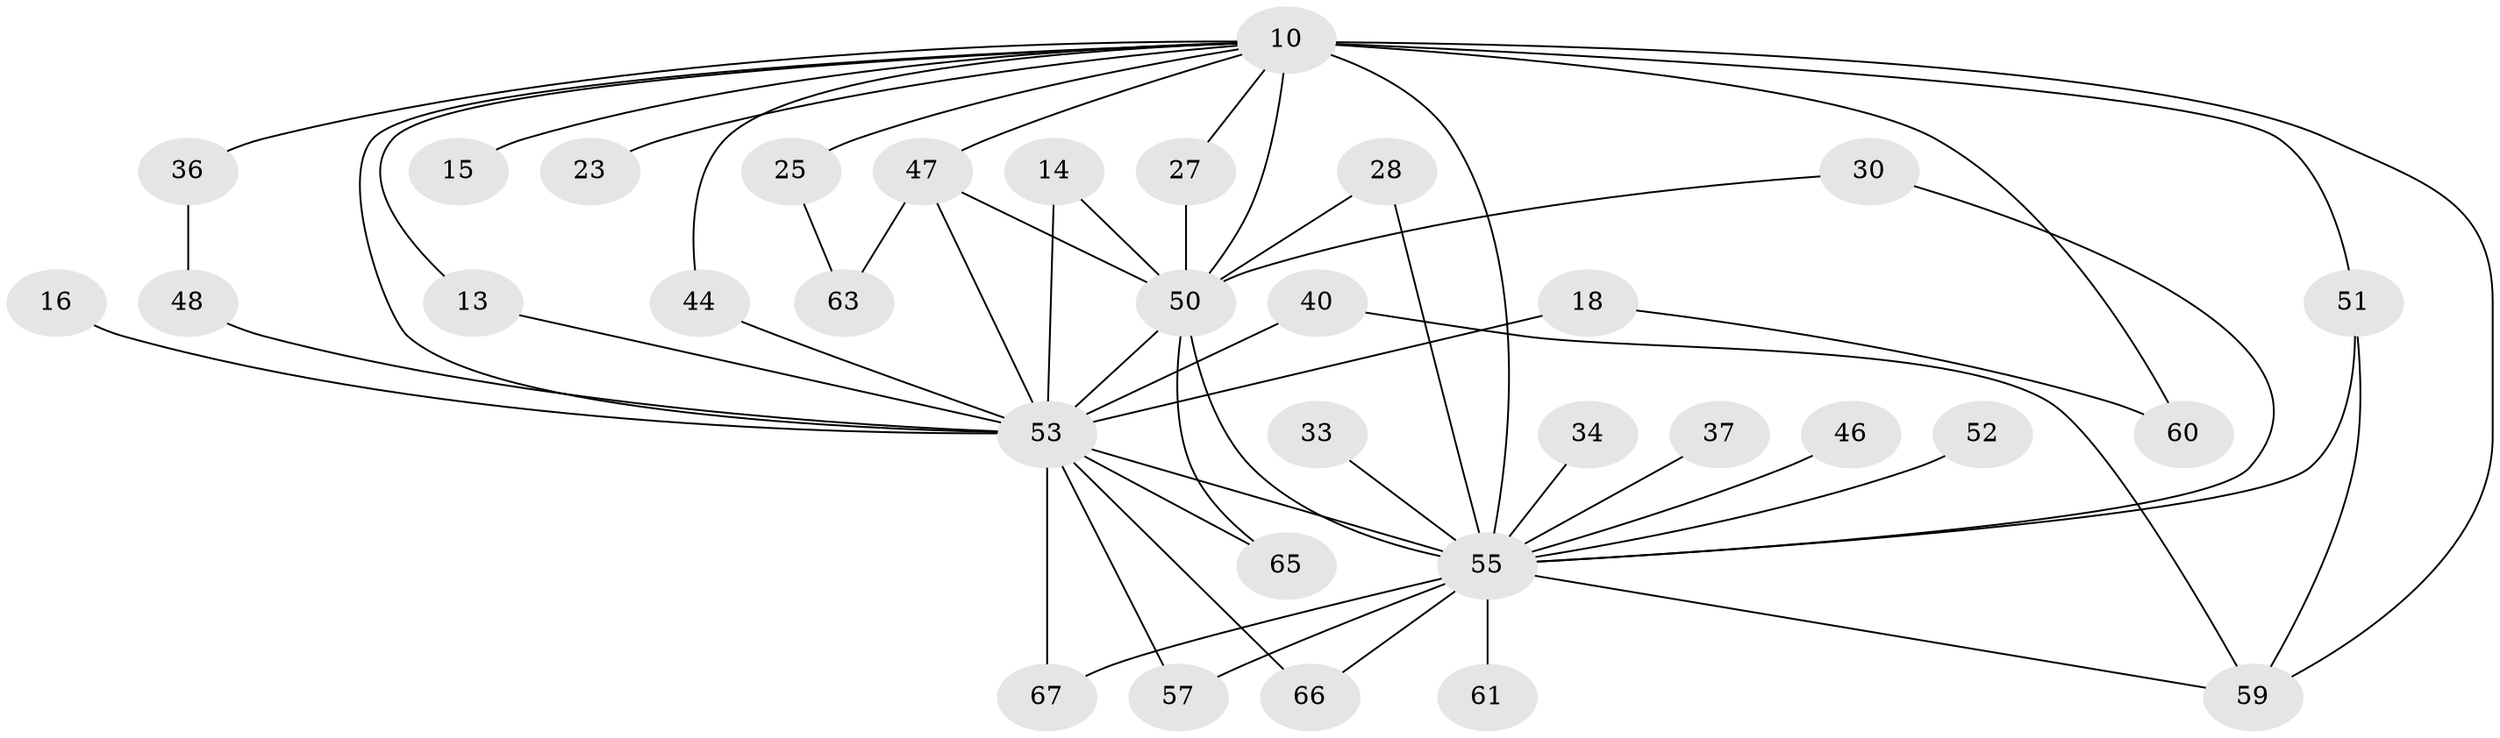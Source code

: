 // original degree distribution, {20: 0.014925373134328358, 21: 0.029850746268656716, 14: 0.029850746268656716, 18: 0.014925373134328358, 13: 0.029850746268656716, 16: 0.014925373134328358, 19: 0.014925373134328358, 6: 0.029850746268656716, 3: 0.14925373134328357, 2: 0.5671641791044776, 5: 0.04477611940298507, 4: 0.05970149253731343}
// Generated by graph-tools (version 1.1) at 2025/44/03/09/25 04:44:34]
// undirected, 33 vertices, 54 edges
graph export_dot {
graph [start="1"]
  node [color=gray90,style=filled];
  10 [super="+1+9"];
  13;
  14;
  15 [super="+12"];
  16;
  18;
  23;
  25;
  27;
  28;
  30;
  33;
  34;
  36;
  37;
  40;
  44;
  46 [super="+42"];
  47 [super="+24+39"];
  48;
  50 [super="+6"];
  51 [super="+32+41"];
  52;
  53 [super="+43+38+8"];
  55 [super="+45+7+35"];
  57;
  59 [super="+56+58"];
  60;
  61;
  63;
  65;
  66 [super="+62"];
  67 [super="+49+64"];
  10 -- 15 [weight=3];
  10 -- 23 [weight=2];
  10 -- 25 [weight=2];
  10 -- 27;
  10 -- 36 [weight=2];
  10 -- 50 [weight=7];
  10 -- 13;
  10 -- 44;
  10 -- 55 [weight=13];
  10 -- 59 [weight=4];
  10 -- 51 [weight=2];
  10 -- 60;
  10 -- 47 [weight=2];
  10 -- 53 [weight=8];
  13 -- 53;
  14 -- 50;
  14 -- 53;
  16 -- 53 [weight=2];
  18 -- 60;
  18 -- 53 [weight=2];
  25 -- 63;
  27 -- 50;
  28 -- 50;
  28 -- 55;
  30 -- 50;
  30 -- 55;
  33 -- 55 [weight=2];
  34 -- 55 [weight=2];
  36 -- 48;
  37 -- 55;
  40 -- 59;
  40 -- 53;
  44 -- 53;
  46 -- 55 [weight=3];
  47 -- 50 [weight=2];
  47 -- 63;
  47 -- 53;
  48 -- 53;
  50 -- 65;
  50 -- 55 [weight=6];
  50 -- 53 [weight=4];
  51 -- 55;
  51 -- 59;
  52 -- 55 [weight=2];
  53 -- 55 [weight=11];
  53 -- 65;
  53 -- 66 [weight=2];
  53 -- 67 [weight=3];
  53 -- 57;
  55 -- 66;
  55 -- 67;
  55 -- 61 [weight=2];
  55 -- 57;
  55 -- 59 [weight=4];
}
